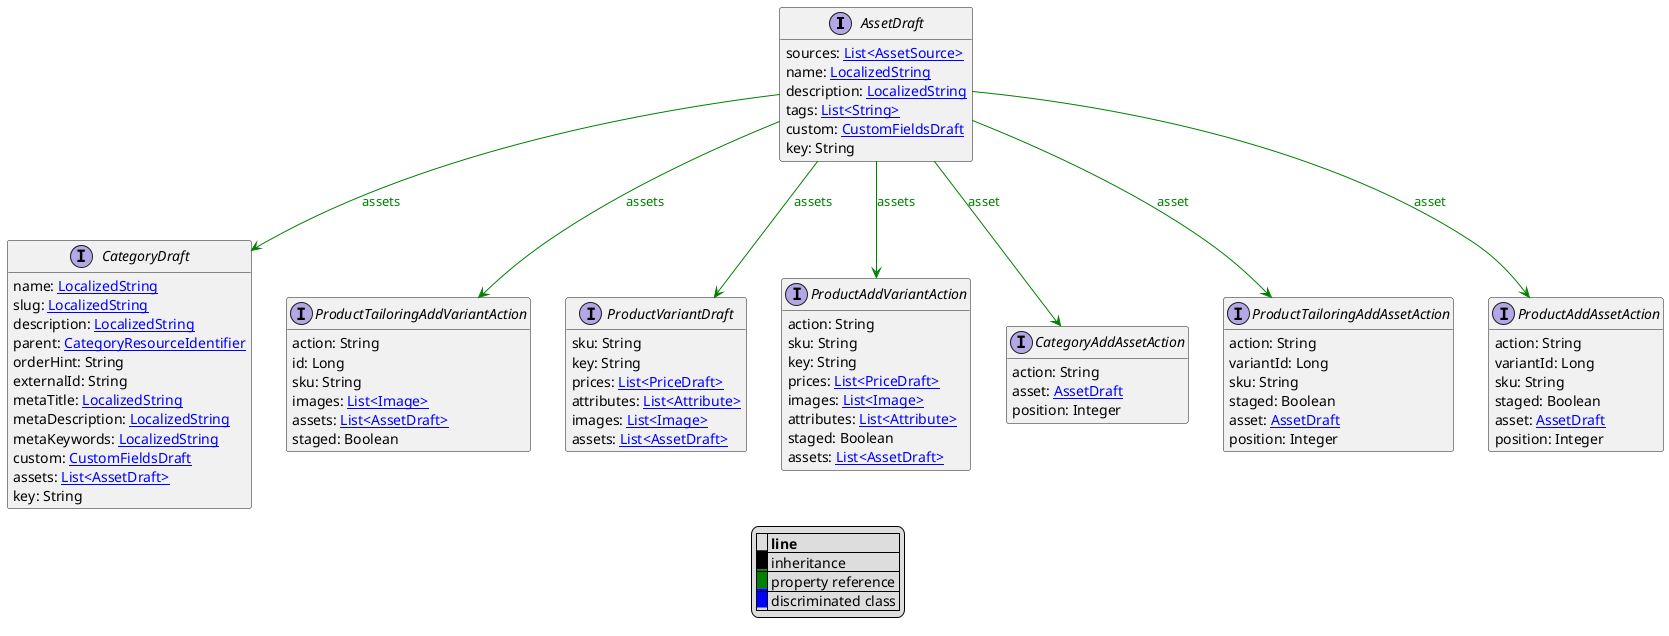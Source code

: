 @startuml

hide empty fields
hide empty methods
legend
|= |= line |
|<back:black>   </back>| inheritance |
|<back:green>   </back>| property reference |
|<back:blue>   </back>| discriminated class |
endlegend
interface AssetDraft [[AssetDraft.svg]]  {
    sources: [[AssetSource.svg List<AssetSource>]]
    name: [[LocalizedString.svg LocalizedString]]
    description: [[LocalizedString.svg LocalizedString]]
    tags: [[String.svg List<String>]]
    custom: [[CustomFieldsDraft.svg CustomFieldsDraft]]
    key: String
}



interface CategoryDraft [[CategoryDraft.svg]]  {
    name: [[LocalizedString.svg LocalizedString]]
    slug: [[LocalizedString.svg LocalizedString]]
    description: [[LocalizedString.svg LocalizedString]]
    parent: [[CategoryResourceIdentifier.svg CategoryResourceIdentifier]]
    orderHint: String
    externalId: String
    metaTitle: [[LocalizedString.svg LocalizedString]]
    metaDescription: [[LocalizedString.svg LocalizedString]]
    metaKeywords: [[LocalizedString.svg LocalizedString]]
    custom: [[CustomFieldsDraft.svg CustomFieldsDraft]]
    assets: [[AssetDraft.svg List<AssetDraft>]]
    key: String
}
interface ProductTailoringAddVariantAction [[ProductTailoringAddVariantAction.svg]]  {
    action: String
    id: Long
    sku: String
    images: [[Image.svg List<Image>]]
    assets: [[AssetDraft.svg List<AssetDraft>]]
    staged: Boolean
}
interface ProductVariantDraft [[ProductVariantDraft.svg]]  {
    sku: String
    key: String
    prices: [[PriceDraft.svg List<PriceDraft>]]
    attributes: [[Attribute.svg List<Attribute>]]
    images: [[Image.svg List<Image>]]
    assets: [[AssetDraft.svg List<AssetDraft>]]
}
interface ProductAddVariantAction [[ProductAddVariantAction.svg]]  {
    action: String
    sku: String
    key: String
    prices: [[PriceDraft.svg List<PriceDraft>]]
    images: [[Image.svg List<Image>]]
    attributes: [[Attribute.svg List<Attribute>]]
    staged: Boolean
    assets: [[AssetDraft.svg List<AssetDraft>]]
}
interface CategoryAddAssetAction [[CategoryAddAssetAction.svg]]  {
    action: String
    asset: [[AssetDraft.svg AssetDraft]]
    position: Integer
}
interface ProductTailoringAddAssetAction [[ProductTailoringAddAssetAction.svg]]  {
    action: String
    variantId: Long
    sku: String
    staged: Boolean
    asset: [[AssetDraft.svg AssetDraft]]
    position: Integer
}
interface ProductAddAssetAction [[ProductAddAssetAction.svg]]  {
    action: String
    variantId: Long
    sku: String
    staged: Boolean
    asset: [[AssetDraft.svg AssetDraft]]
    position: Integer
}

AssetDraft --> CategoryDraft #green;text:green : "assets"
AssetDraft --> ProductTailoringAddVariantAction #green;text:green : "assets"
AssetDraft --> ProductVariantDraft #green;text:green : "assets"
AssetDraft --> ProductAddVariantAction #green;text:green : "assets"
AssetDraft --> CategoryAddAssetAction #green;text:green : "asset"
AssetDraft --> ProductTailoringAddAssetAction #green;text:green : "asset"
AssetDraft --> ProductAddAssetAction #green;text:green : "asset"
@enduml
